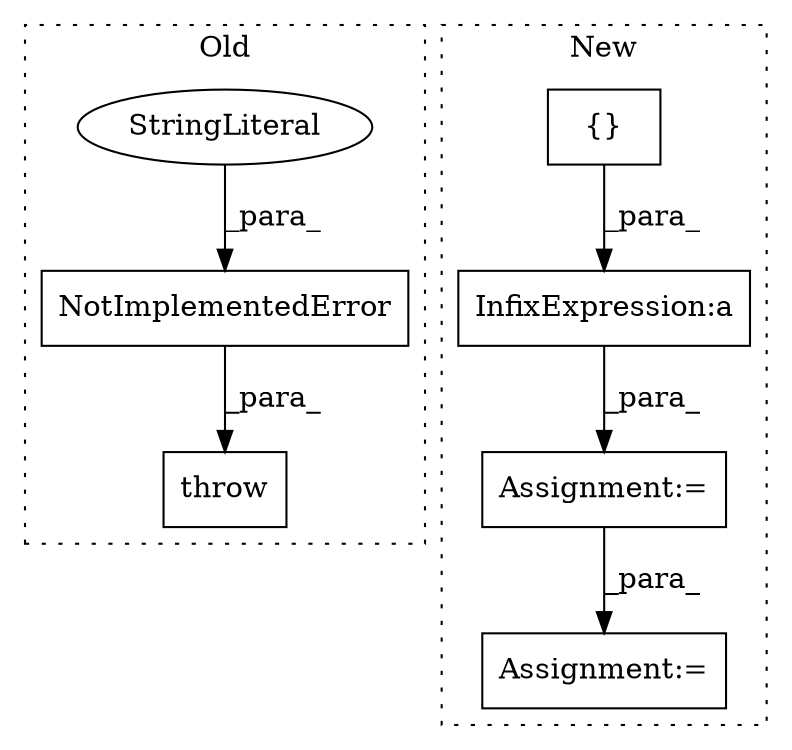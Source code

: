 digraph G {
subgraph cluster0 {
1 [label="NotImplementedError" a="32" s="14385,14434" l="20,1" shape="box"];
3 [label="throw" a="53" s="14379" l="6" shape="box"];
5 [label="StringLiteral" a="45" s="14405" l="29" shape="ellipse"];
label = "Old";
style="dotted";
}
subgraph cluster1 {
2 [label="{}" a="4" s="14689,14694" l="1,1" shape="box"];
4 [label="Assignment:=" a="7" s="14752" l="1" shape="box"];
6 [label="Assignment:=" a="7" s="14811" l="1" shape="box"];
7 [label="InfixExpression:a" a="27" s="14785" l="3" shape="box"];
label = "New";
style="dotted";
}
1 -> 3 [label="_para_"];
2 -> 7 [label="_para_"];
4 -> 6 [label="_para_"];
5 -> 1 [label="_para_"];
7 -> 4 [label="_para_"];
}